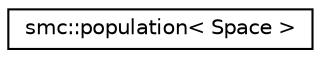 digraph "Graphical Class Hierarchy"
{
 // LATEX_PDF_SIZE
  edge [fontname="Helvetica",fontsize="10",labelfontname="Helvetica",labelfontsize="10"];
  node [fontname="Helvetica",fontsize="10",shape=record];
  rankdir="LR";
  Node0 [label="smc::population\< Space \>",height=0.2,width=0.4,color="black", fillcolor="white", style="filled",URL="$classsmc_1_1population.html",tooltip="A template class for the particles of an SMC algorithm."];
}
